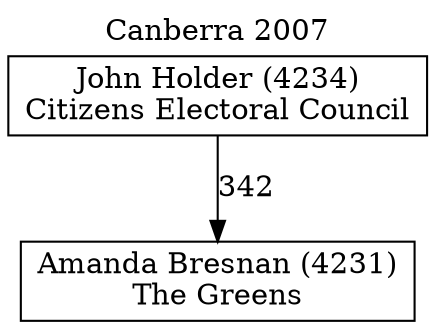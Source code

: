 // House preference flow
digraph "Amanda Bresnan (4231)_Canberra_2007" {
	graph [label="Canberra 2007" labelloc=t mclimit=10]
	node [shape=box]
	"Amanda Bresnan (4231)" [label="Amanda Bresnan (4231)
The Greens"]
	"John Holder (4234)" [label="John Holder (4234)
Citizens Electoral Council"]
	"John Holder (4234)" [label="John Holder (4234)
Citizens Electoral Council"]
	"John Holder (4234)" -> "Amanda Bresnan (4231)" [label=342]
}
